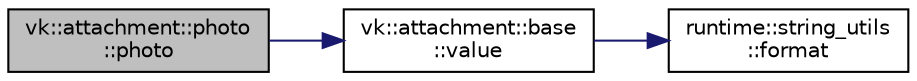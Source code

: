 digraph "vk::attachment::photo::photo"
{
 // LATEX_PDF_SIZE
  edge [fontname="Helvetica",fontsize="10",labelfontname="Helvetica",labelfontsize="10"];
  node [fontname="Helvetica",fontsize="10",shape=record];
  rankdir="LR";
  Node1 [label="vk::attachment::photo\l::photo",height=0.2,width=0.4,color="black", fillcolor="grey75", style="filled", fontcolor="black",tooltip=" "];
  Node1 -> Node2 [color="midnightblue",fontsize="10",style="solid",fontname="Helvetica"];
  Node2 [label="vk::attachment::base\l::value",height=0.2,width=0.4,color="black", fillcolor="white", style="filled",URL="$classvk_1_1attachment_1_1base.html#ad3aec9fdda5bd00bc0276f20b13784ec",tooltip=" "];
  Node2 -> Node3 [color="midnightblue",fontsize="10",style="solid",fontname="Helvetica"];
  Node3 [label="runtime::string_utils\l::format",height=0.2,width=0.4,color="black", fillcolor="white", style="filled",URL="$namespaceruntime_1_1string__utils.html#a03fc1b4ead1c0943ca7a5a802e958d4b",tooltip=" "];
}
